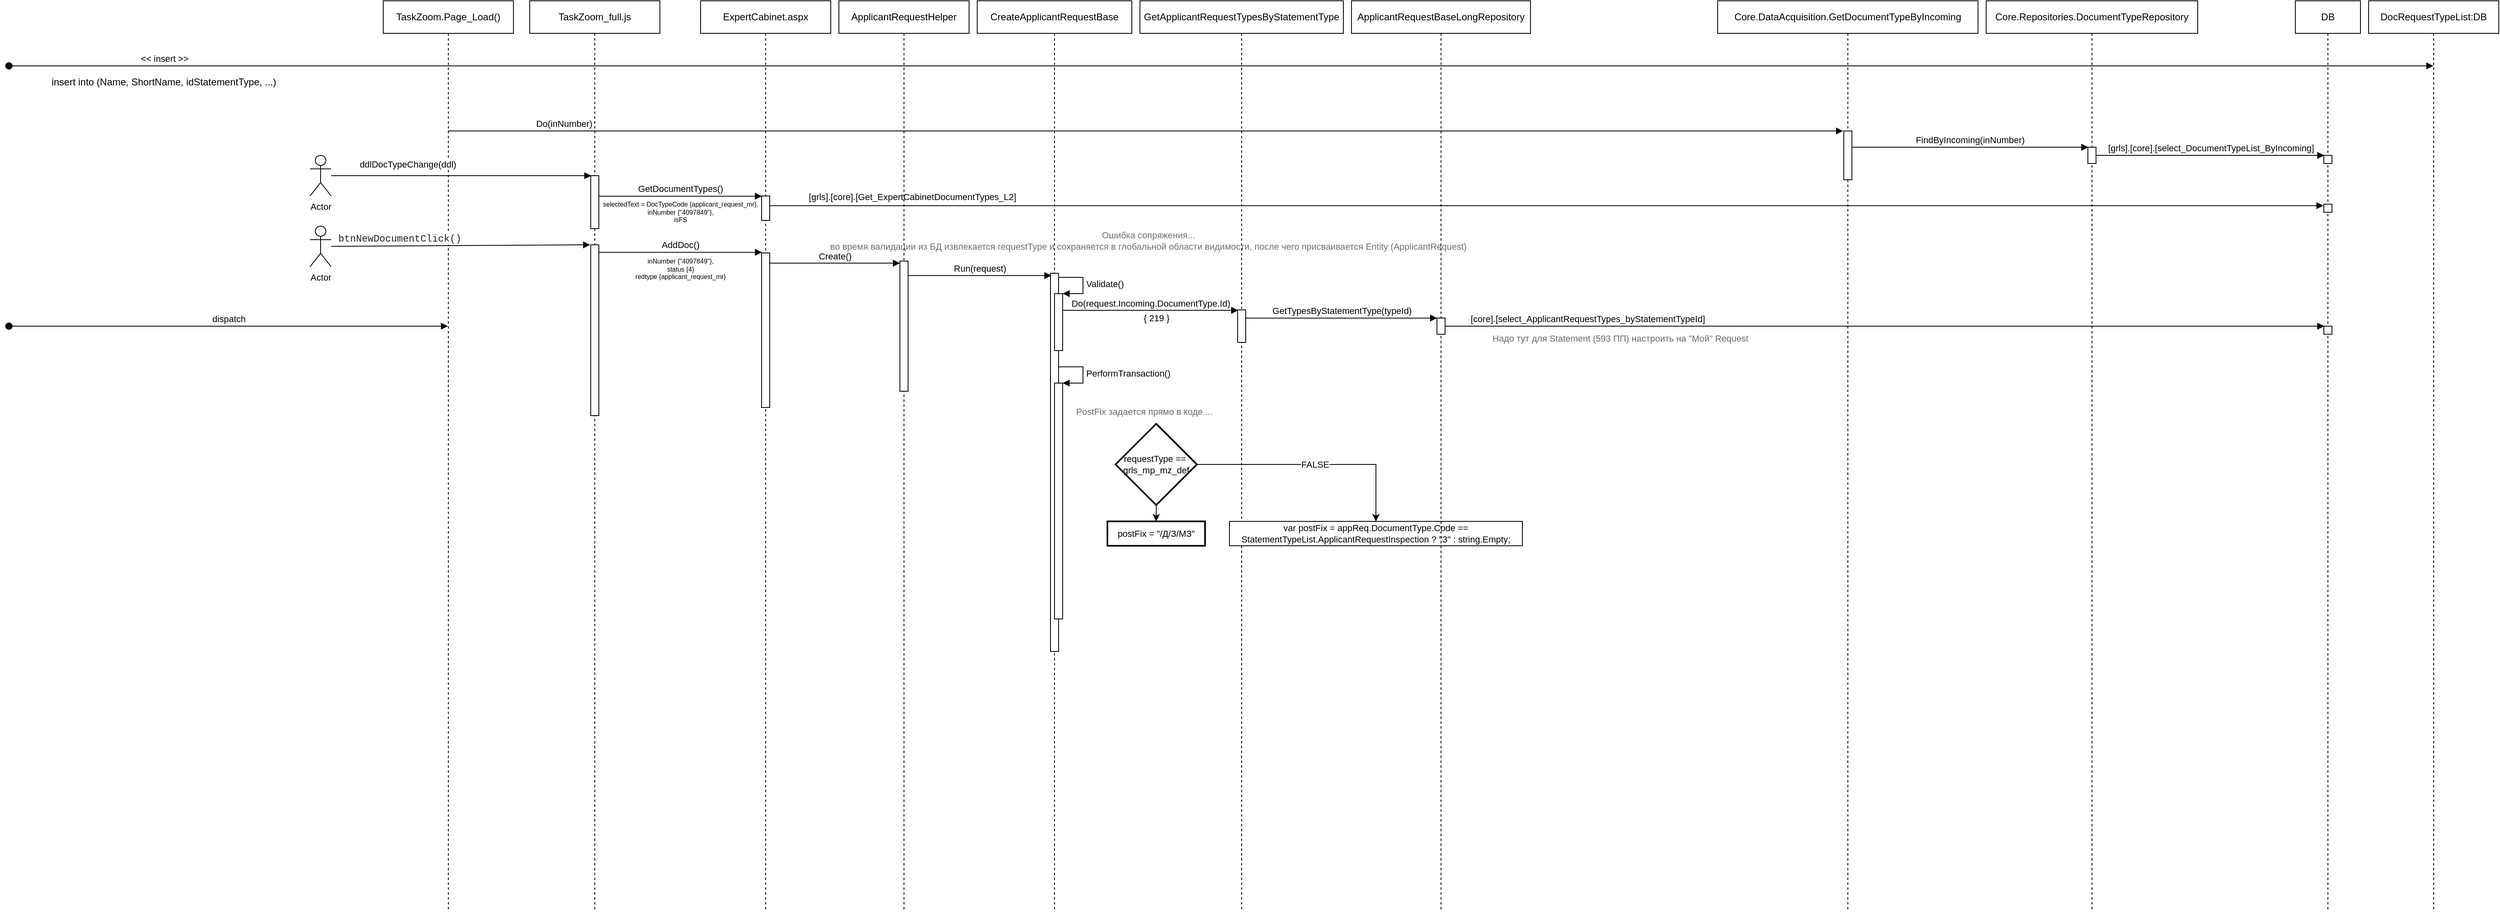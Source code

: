 <mxfile version="20.5.1" type="github">
  <diagram id="dsU_ii47a0S2btjW8iKH" name="Страница 1">
    <mxGraphModel dx="1467" dy="959" grid="1" gridSize="10" guides="1" tooltips="1" connect="1" arrows="1" fold="1" page="1" pageScale="1" pageWidth="827" pageHeight="1169" math="0" shadow="0">
      <root>
        <mxCell id="0" />
        <mxCell id="1" parent="0" />
        <mxCell id="BPP2ajkxVIenSYZT_UOM-1" value="DocRequestTypeList:DB" style="shape=umlLifeline;perimeter=lifelinePerimeter;whiteSpace=wrap;html=1;container=1;collapsible=0;recursiveResize=0;outlineConnect=0;" vertex="1" parent="1">
          <mxGeometry x="2920" y="40" width="160" height="1120" as="geometry" />
        </mxCell>
        <mxCell id="BPP2ajkxVIenSYZT_UOM-2" value="&amp;lt;&amp;lt; insert &amp;gt;&amp;gt;" style="html=1;verticalAlign=bottom;startArrow=oval;startFill=1;endArrow=block;startSize=8;rounded=0;" edge="1" parent="1" target="BPP2ajkxVIenSYZT_UOM-1">
          <mxGeometry x="-0.872" width="60" relative="1" as="geometry">
            <mxPoint x="20" y="120" as="sourcePoint" />
            <mxPoint x="180" y="120" as="targetPoint" />
            <mxPoint as="offset" />
          </mxGeometry>
        </mxCell>
        <mxCell id="BPP2ajkxVIenSYZT_UOM-3" value="insert into (Name, ShortName, idStatementType, ...)" style="text;html=1;align=center;verticalAlign=middle;resizable=0;points=[];autosize=1;strokeColor=none;fillColor=none;" vertex="1" parent="1">
          <mxGeometry x="60" y="125" width="300" height="30" as="geometry" />
        </mxCell>
        <mxCell id="BPP2ajkxVIenSYZT_UOM-4" value="dispatch" style="html=1;verticalAlign=bottom;startArrow=oval;startFill=1;endArrow=block;startSize=8;rounded=0;" edge="1" parent="1" target="BPP2ajkxVIenSYZT_UOM-5">
          <mxGeometry width="60" relative="1" as="geometry">
            <mxPoint x="20" y="440" as="sourcePoint" />
            <mxPoint x="80" y="240" as="targetPoint" />
          </mxGeometry>
        </mxCell>
        <mxCell id="BPP2ajkxVIenSYZT_UOM-5" value="TaskZoom.Page_Load()" style="shape=umlLifeline;perimeter=lifelinePerimeter;whiteSpace=wrap;html=1;container=1;collapsible=0;recursiveResize=0;outlineConnect=0;" vertex="1" parent="1">
          <mxGeometry x="480" y="40" width="160" height="1120" as="geometry" />
        </mxCell>
        <mxCell id="BPP2ajkxVIenSYZT_UOM-6" value="Core.DataAcquisition.GetDocumentTypeByIncoming" style="shape=umlLifeline;perimeter=lifelinePerimeter;whiteSpace=wrap;html=1;container=1;collapsible=0;recursiveResize=0;outlineConnect=0;" vertex="1" parent="1">
          <mxGeometry x="2120" y="40" width="320" height="1120" as="geometry" />
        </mxCell>
        <mxCell id="BPP2ajkxVIenSYZT_UOM-8" value="" style="html=1;points=[];perimeter=orthogonalPerimeter;" vertex="1" parent="BPP2ajkxVIenSYZT_UOM-6">
          <mxGeometry x="155" y="160" width="10" height="60" as="geometry" />
        </mxCell>
        <mxCell id="BPP2ajkxVIenSYZT_UOM-7" value="Do(inNumber)" style="html=1;verticalAlign=bottom;endArrow=block;rounded=0;entryX=-0.088;entryY=0;entryDx=0;entryDy=0;entryPerimeter=0;" edge="1" parent="1" source="BPP2ajkxVIenSYZT_UOM-5" target="BPP2ajkxVIenSYZT_UOM-8">
          <mxGeometry x="-0.835" width="80" relative="1" as="geometry">
            <mxPoint x="370" y="240" as="sourcePoint" />
            <mxPoint x="450" y="240" as="targetPoint" />
            <mxPoint as="offset" />
          </mxGeometry>
        </mxCell>
        <mxCell id="BPP2ajkxVIenSYZT_UOM-9" value="Core.Repositories.DocumentTypeRepository" style="shape=umlLifeline;perimeter=lifelinePerimeter;whiteSpace=wrap;html=1;container=1;collapsible=0;recursiveResize=0;outlineConnect=0;" vertex="1" parent="1">
          <mxGeometry x="2450" y="40" width="260" height="1120" as="geometry" />
        </mxCell>
        <mxCell id="BPP2ajkxVIenSYZT_UOM-10" value="" style="html=1;points=[];perimeter=orthogonalPerimeter;" vertex="1" parent="BPP2ajkxVIenSYZT_UOM-9">
          <mxGeometry x="125" y="180" width="10" height="20" as="geometry" />
        </mxCell>
        <mxCell id="BPP2ajkxVIenSYZT_UOM-11" value="FindByIncoming(inNumber)" style="html=1;verticalAlign=bottom;endArrow=block;rounded=0;entryX=0.048;entryY=0.003;entryDx=0;entryDy=0;entryPerimeter=0;" edge="1" parent="1" source="BPP2ajkxVIenSYZT_UOM-8" target="BPP2ajkxVIenSYZT_UOM-10">
          <mxGeometry width="80" relative="1" as="geometry">
            <mxPoint x="1089.997" y="220" as="sourcePoint" />
            <mxPoint x="1364.45" y="220" as="targetPoint" />
          </mxGeometry>
        </mxCell>
        <mxCell id="BPP2ajkxVIenSYZT_UOM-12" value="DB" style="shape=umlLifeline;perimeter=lifelinePerimeter;whiteSpace=wrap;html=1;container=1;collapsible=0;recursiveResize=0;outlineConnect=0;" vertex="1" parent="1">
          <mxGeometry x="2830" y="40" width="80" height="1120" as="geometry" />
        </mxCell>
        <mxCell id="BPP2ajkxVIenSYZT_UOM-13" value="" style="html=1;points=[];perimeter=orthogonalPerimeter;" vertex="1" parent="BPP2ajkxVIenSYZT_UOM-12">
          <mxGeometry x="35" y="190" width="10" height="10" as="geometry" />
        </mxCell>
        <mxCell id="BPP2ajkxVIenSYZT_UOM-23" value="" style="html=1;points=[];perimeter=orthogonalPerimeter;" vertex="1" parent="BPP2ajkxVIenSYZT_UOM-12">
          <mxGeometry x="35" y="250" width="10" height="10" as="geometry" />
        </mxCell>
        <mxCell id="BPP2ajkxVIenSYZT_UOM-63" value="" style="html=1;points=[];perimeter=orthogonalPerimeter;fontSize=11;" vertex="1" parent="BPP2ajkxVIenSYZT_UOM-12">
          <mxGeometry x="35" y="400" width="10" height="10" as="geometry" />
        </mxCell>
        <mxCell id="BPP2ajkxVIenSYZT_UOM-14" value="[grls].[core].[select_DocumentTypeList_ByIncoming]" style="html=1;verticalAlign=bottom;endArrow=block;rounded=0;entryX=0.051;entryY=0.004;entryDx=0;entryDy=0;entryPerimeter=0;" edge="1" parent="1" source="BPP2ajkxVIenSYZT_UOM-10" target="BPP2ajkxVIenSYZT_UOM-13">
          <mxGeometry width="80" relative="1" as="geometry">
            <mxPoint x="1420" y="240" as="sourcePoint" />
            <mxPoint x="1500" y="240" as="targetPoint" />
          </mxGeometry>
        </mxCell>
        <mxCell id="BPP2ajkxVIenSYZT_UOM-15" value="TaskZoom_full.js" style="shape=umlLifeline;perimeter=lifelinePerimeter;whiteSpace=wrap;html=1;container=1;collapsible=0;recursiveResize=0;outlineConnect=0;" vertex="1" parent="1">
          <mxGeometry x="660" y="40" width="160" height="1120" as="geometry" />
        </mxCell>
        <mxCell id="BPP2ajkxVIenSYZT_UOM-17" value="" style="html=1;points=[];perimeter=orthogonalPerimeter;" vertex="1" parent="BPP2ajkxVIenSYZT_UOM-15">
          <mxGeometry x="75" y="215" width="10" height="65" as="geometry" />
        </mxCell>
        <mxCell id="BPP2ajkxVIenSYZT_UOM-33" value="" style="html=1;points=[];perimeter=orthogonalPerimeter;fontSize=11;" vertex="1" parent="BPP2ajkxVIenSYZT_UOM-15">
          <mxGeometry x="75" y="300" width="10" height="210" as="geometry" />
        </mxCell>
        <mxCell id="BPP2ajkxVIenSYZT_UOM-16" value="ddlDocTypeChange(ddl)" style="html=1;verticalAlign=bottom;endArrow=block;rounded=0;entryX=0.07;entryY=0;entryDx=0;entryDy=0;entryPerimeter=0;" edge="1" parent="1" source="BPP2ajkxVIenSYZT_UOM-30" target="BPP2ajkxVIenSYZT_UOM-17">
          <mxGeometry x="-0.412" y="5" width="80" relative="1" as="geometry">
            <mxPoint x="820" y="270" as="sourcePoint" />
            <mxPoint x="900" y="270" as="targetPoint" />
            <mxPoint as="offset" />
          </mxGeometry>
        </mxCell>
        <mxCell id="BPP2ajkxVIenSYZT_UOM-18" value="ExpertCabinet.aspx" style="shape=umlLifeline;perimeter=lifelinePerimeter;whiteSpace=wrap;html=1;container=1;collapsible=0;recursiveResize=0;outlineConnect=0;" vertex="1" parent="1">
          <mxGeometry x="870" y="40" width="160" height="1120" as="geometry" />
        </mxCell>
        <mxCell id="BPP2ajkxVIenSYZT_UOM-19" value="" style="html=1;points=[];perimeter=orthogonalPerimeter;" vertex="1" parent="BPP2ajkxVIenSYZT_UOM-18">
          <mxGeometry x="75" y="240" width="10" height="30" as="geometry" />
        </mxCell>
        <mxCell id="BPP2ajkxVIenSYZT_UOM-35" value="" style="html=1;points=[];perimeter=orthogonalPerimeter;" vertex="1" parent="BPP2ajkxVIenSYZT_UOM-18">
          <mxGeometry x="75" y="310" width="10" height="190" as="geometry" />
        </mxCell>
        <mxCell id="BPP2ajkxVIenSYZT_UOM-20" value="&lt;div&gt;GetDocumentTypes()&lt;/div&gt;" style="html=1;verticalAlign=bottom;endArrow=block;rounded=0;entryX=0.044;entryY=0.007;entryDx=0;entryDy=0;entryPerimeter=0;" edge="1" parent="1" source="BPP2ajkxVIenSYZT_UOM-17" target="BPP2ajkxVIenSYZT_UOM-19">
          <mxGeometry width="80" relative="1" as="geometry">
            <mxPoint x="1170" y="150" as="sourcePoint" />
            <mxPoint x="1250" y="150" as="targetPoint" />
          </mxGeometry>
        </mxCell>
        <mxCell id="BPP2ajkxVIenSYZT_UOM-21" value="selectedText = DocTypeCode {applicant_request_mr}, &lt;br style=&quot;font-size: 8px;&quot;&gt;inNumber {&quot;4097849&quot;},&lt;br style=&quot;font-size: 8px;&quot;&gt;isFS" style="text;html=1;align=center;verticalAlign=middle;resizable=0;points=[];autosize=1;strokeColor=none;fillColor=none;fontSize=8;" vertex="1" parent="1">
          <mxGeometry x="740" y="280" width="210" height="40" as="geometry" />
        </mxCell>
        <mxCell id="BPP2ajkxVIenSYZT_UOM-24" value="[grls].[core].[Get_ExpertCabinetDocumentTypes_L2]" style="html=1;verticalAlign=bottom;endArrow=block;rounded=0;fontSize=11;entryX=-0.051;entryY=0.185;entryDx=0;entryDy=0;entryPerimeter=0;" edge="1" parent="1" source="BPP2ajkxVIenSYZT_UOM-19" target="BPP2ajkxVIenSYZT_UOM-23">
          <mxGeometry x="-0.817" y="2" width="80" relative="1" as="geometry">
            <mxPoint x="1240" y="280" as="sourcePoint" />
            <mxPoint x="1320" y="280" as="targetPoint" />
            <mxPoint as="offset" />
          </mxGeometry>
        </mxCell>
        <mxCell id="BPP2ajkxVIenSYZT_UOM-30" value="Actor" style="shape=umlActor;verticalLabelPosition=bottom;verticalAlign=top;html=1;fontSize=11;" vertex="1" parent="1">
          <mxGeometry x="390" y="230" width="26" height="50" as="geometry" />
        </mxCell>
        <mxCell id="BPP2ajkxVIenSYZT_UOM-32" value="Actor" style="shape=umlActor;verticalLabelPosition=bottom;verticalAlign=top;html=1;fontSize=11;" vertex="1" parent="1">
          <mxGeometry x="390" y="317" width="26" height="50" as="geometry" />
        </mxCell>
        <mxCell id="BPP2ajkxVIenSYZT_UOM-34" value="&lt;span style=&quot;color: rgb(32, 33, 36); font-family: consolas, &amp;quot;lucida console&amp;quot;, &amp;quot;courier new&amp;quot;, monospace; font-size: 12px; text-align: left;&quot;&gt;btnNewDocumentClick()&lt;/span&gt;" style="html=1;verticalAlign=bottom;endArrow=block;rounded=0;fontSize=11;entryX=-0.077;entryY=0;entryDx=0;entryDy=0;entryPerimeter=0;" edge="1" parent="1" source="BPP2ajkxVIenSYZT_UOM-32" target="BPP2ajkxVIenSYZT_UOM-33">
          <mxGeometry x="-0.472" y="-1" width="80" relative="1" as="geometry">
            <mxPoint x="570" y="220" as="sourcePoint" />
            <mxPoint x="650" y="220" as="targetPoint" />
            <mxPoint as="offset" />
          </mxGeometry>
        </mxCell>
        <mxCell id="BPP2ajkxVIenSYZT_UOM-36" value="AddDoc()" style="html=1;verticalAlign=bottom;endArrow=block;rounded=0;fontSize=11;entryX=0.047;entryY=-0.004;entryDx=0;entryDy=0;entryPerimeter=0;" edge="1" parent="1" source="BPP2ajkxVIenSYZT_UOM-33" target="BPP2ajkxVIenSYZT_UOM-35">
          <mxGeometry width="80" relative="1" as="geometry">
            <mxPoint x="700" y="260" as="sourcePoint" />
            <mxPoint x="780" y="260" as="targetPoint" />
          </mxGeometry>
        </mxCell>
        <mxCell id="BPP2ajkxVIenSYZT_UOM-37" value="inNumber {&quot;4097849&quot;},&lt;br&gt;status {4}&lt;br style=&quot;font-size: 8px;&quot;&gt;redtype {applicant_request_mr}" style="text;html=1;align=center;verticalAlign=middle;resizable=0;points=[];autosize=1;strokeColor=none;fillColor=none;fontSize=8;" vertex="1" parent="1">
          <mxGeometry x="780" y="350" width="130" height="40" as="geometry" />
        </mxCell>
        <mxCell id="BPP2ajkxVIenSYZT_UOM-38" value="ApplicantRequestHelper" style="shape=umlLifeline;perimeter=lifelinePerimeter;whiteSpace=wrap;html=1;container=1;collapsible=0;recursiveResize=0;outlineConnect=0;" vertex="1" parent="1">
          <mxGeometry x="1040" y="40" width="160" height="1120" as="geometry" />
        </mxCell>
        <mxCell id="BPP2ajkxVIenSYZT_UOM-40" value="" style="html=1;points=[];perimeter=orthogonalPerimeter;" vertex="1" parent="BPP2ajkxVIenSYZT_UOM-38">
          <mxGeometry x="75" y="320" width="10" height="160" as="geometry" />
        </mxCell>
        <mxCell id="BPP2ajkxVIenSYZT_UOM-41" value="Create()" style="html=1;verticalAlign=bottom;endArrow=block;rounded=0;fontSize=11;entryX=0;entryY=0.016;entryDx=0;entryDy=0;entryPerimeter=0;" edge="1" parent="1" source="BPP2ajkxVIenSYZT_UOM-35" target="BPP2ajkxVIenSYZT_UOM-40">
          <mxGeometry width="80" relative="1" as="geometry">
            <mxPoint x="1070" y="370" as="sourcePoint" />
            <mxPoint x="1150" y="370" as="targetPoint" />
          </mxGeometry>
        </mxCell>
        <mxCell id="BPP2ajkxVIenSYZT_UOM-42" value="CreateApplicantRequestBase" style="shape=umlLifeline;perimeter=lifelinePerimeter;whiteSpace=wrap;html=1;container=1;collapsible=0;recursiveResize=0;outlineConnect=0;" vertex="1" parent="1">
          <mxGeometry x="1210" y="40" width="190" height="1120" as="geometry" />
        </mxCell>
        <mxCell id="BPP2ajkxVIenSYZT_UOM-43" value="" style="html=1;points=[];perimeter=orthogonalPerimeter;" vertex="1" parent="BPP2ajkxVIenSYZT_UOM-42">
          <mxGeometry x="90" y="335" width="10" height="465" as="geometry" />
        </mxCell>
        <mxCell id="BPP2ajkxVIenSYZT_UOM-47" value="" style="html=1;points=[];perimeter=orthogonalPerimeter;fontSize=11;" vertex="1" parent="BPP2ajkxVIenSYZT_UOM-42">
          <mxGeometry x="95" y="360" width="10" height="70" as="geometry" />
        </mxCell>
        <mxCell id="BPP2ajkxVIenSYZT_UOM-48" value="Validate()" style="edgeStyle=orthogonalEdgeStyle;html=1;align=left;spacingLeft=2;endArrow=block;rounded=0;entryX=1;entryY=0;fontSize=11;" edge="1" target="BPP2ajkxVIenSYZT_UOM-47" parent="BPP2ajkxVIenSYZT_UOM-42" source="BPP2ajkxVIenSYZT_UOM-43">
          <mxGeometry relative="1" as="geometry">
            <mxPoint x="100" y="340" as="sourcePoint" />
            <Array as="points">
              <mxPoint x="130" y="340" />
              <mxPoint x="130" y="360" />
            </Array>
          </mxGeometry>
        </mxCell>
        <mxCell id="BPP2ajkxVIenSYZT_UOM-65" value="" style="html=1;points=[];perimeter=orthogonalPerimeter;fontSize=11;" vertex="1" parent="BPP2ajkxVIenSYZT_UOM-42">
          <mxGeometry x="95" y="470" width="10" height="290" as="geometry" />
        </mxCell>
        <mxCell id="BPP2ajkxVIenSYZT_UOM-66" value="PerformTransaction()" style="edgeStyle=orthogonalEdgeStyle;html=1;align=left;spacingLeft=2;endArrow=block;rounded=0;entryX=1;entryY=0;fontSize=11;" edge="1" target="BPP2ajkxVIenSYZT_UOM-65" parent="BPP2ajkxVIenSYZT_UOM-42" source="BPP2ajkxVIenSYZT_UOM-43">
          <mxGeometry relative="1" as="geometry">
            <mxPoint x="100" y="450" as="sourcePoint" />
            <Array as="points">
              <mxPoint x="130" y="450" />
              <mxPoint x="130" y="470" />
            </Array>
          </mxGeometry>
        </mxCell>
        <mxCell id="BPP2ajkxVIenSYZT_UOM-46" value="Run(request)" style="html=1;verticalAlign=bottom;endArrow=block;rounded=0;fontSize=11;entryX=0.115;entryY=0.006;entryDx=0;entryDy=0;entryPerimeter=0;" edge="1" parent="1" source="BPP2ajkxVIenSYZT_UOM-40" target="BPP2ajkxVIenSYZT_UOM-43">
          <mxGeometry width="80" relative="1" as="geometry">
            <mxPoint x="1125" y="379.71" as="sourcePoint" />
            <mxPoint x="1285" y="379.71" as="targetPoint" />
          </mxGeometry>
        </mxCell>
        <mxCell id="BPP2ajkxVIenSYZT_UOM-49" value="GetApplicantRequestTypesByStatementType" style="shape=umlLifeline;perimeter=lifelinePerimeter;whiteSpace=wrap;html=1;container=1;collapsible=0;recursiveResize=0;outlineConnect=0;" vertex="1" parent="1">
          <mxGeometry x="1410" y="40" width="250" height="1120" as="geometry" />
        </mxCell>
        <mxCell id="BPP2ajkxVIenSYZT_UOM-54" value="" style="html=1;points=[];perimeter=orthogonalPerimeter;fontSize=11;" vertex="1" parent="BPP2ajkxVIenSYZT_UOM-49">
          <mxGeometry x="120" y="380" width="10" height="40" as="geometry" />
        </mxCell>
        <mxCell id="BPP2ajkxVIenSYZT_UOM-67" value="Ошибка сопряжения... &lt;br&gt;во время валидации из БД извлекается requestType и сохраняется в глобальной области видимости, после чего присваивается Entity (ApplicantRequest)" style="text;align=center;verticalAlign=middle;resizable=1;points=[];autosize=1;fontSize=11;imageAspect=1;absoluteArcSize=0;portConstraintRotation=0;allowArrows=1;container=1;fixedWidth=0;resizeHeight=1;treeMoving=0;treeFolding=0;comic=0;enumerate=0;snapToPoint=0;fixDash=0;dropTarget=0;metaEdit=0;backgroundOutline=0;resizeWidth=1;html=1;labelBackgroundColor=none;labelBorderColor=none;fontColor=#6E6E6E;" vertex="1" parent="BPP2ajkxVIenSYZT_UOM-49">
          <mxGeometry x="-100" y="250" width="220" height="90" as="geometry" />
        </mxCell>
        <mxCell id="BPP2ajkxVIenSYZT_UOM-68" value="PostFix задается прямо в коде ..." style="text;html=1;align=center;verticalAlign=middle;resizable=0;points=[];autosize=1;strokeColor=none;fillColor=none;fontSize=11;fontColor=#696969;" vertex="1" parent="BPP2ajkxVIenSYZT_UOM-49">
          <mxGeometry x="-90" y="490" width="190" height="30" as="geometry" />
        </mxCell>
        <mxCell id="BPP2ajkxVIenSYZT_UOM-70" value="requestType ==&amp;nbsp;&lt;br&gt;grls_mp_mz_def" style="strokeWidth=2;html=1;shape=mxgraph.flowchart.decision;whiteSpace=wrap;labelBackgroundColor=none;labelBorderColor=none;comic=0;fontSize=11;fontColor=#000000;" vertex="1" parent="BPP2ajkxVIenSYZT_UOM-49">
          <mxGeometry x="-30" y="520" width="100" height="100" as="geometry" />
        </mxCell>
        <mxCell id="BPP2ajkxVIenSYZT_UOM-71" value="postFix = &quot;/Д/З/МЗ&quot;" style="whiteSpace=wrap;html=1;fontSize=11;fontColor=#000000;strokeWidth=2;labelBackgroundColor=none;labelBorderColor=none;comic=0;" vertex="1" parent="BPP2ajkxVIenSYZT_UOM-49">
          <mxGeometry x="-40" y="640" width="120" height="30" as="geometry" />
        </mxCell>
        <mxCell id="BPP2ajkxVIenSYZT_UOM-72" value="" style="edgeStyle=orthogonalEdgeStyle;rounded=0;orthogonalLoop=1;jettySize=auto;html=1;fontSize=11;fontColor=#000000;" edge="1" parent="BPP2ajkxVIenSYZT_UOM-49" source="BPP2ajkxVIenSYZT_UOM-70" target="BPP2ajkxVIenSYZT_UOM-71">
          <mxGeometry relative="1" as="geometry" />
        </mxCell>
        <mxCell id="BPP2ajkxVIenSYZT_UOM-69" value="&lt;div&gt;&lt;font color=&quot;#000000&quot;&gt;var postFix = appReq.DocumentType.Code == StatementTypeList.ApplicantRequestInspection ? &quot;З&quot; : string.Empty;&lt;/font&gt;&lt;/div&gt;" style="whiteSpace=wrap;html=1;labelBackgroundColor=none;labelBorderColor=none;comic=0;fontSize=11;fontColor=#696969;" vertex="1" parent="BPP2ajkxVIenSYZT_UOM-49">
          <mxGeometry x="110" y="640" width="360" height="30" as="geometry" />
        </mxCell>
        <mxCell id="BPP2ajkxVIenSYZT_UOM-73" value="FALSE" style="edgeStyle=orthogonalEdgeStyle;rounded=0;orthogonalLoop=1;jettySize=auto;html=1;entryX=0.5;entryY=0;entryDx=0;entryDy=0;fontSize=11;fontColor=#000000;" edge="1" parent="BPP2ajkxVIenSYZT_UOM-49" source="BPP2ajkxVIenSYZT_UOM-70" target="BPP2ajkxVIenSYZT_UOM-69">
          <mxGeometry relative="1" as="geometry" />
        </mxCell>
        <mxCell id="BPP2ajkxVIenSYZT_UOM-53" value="Do(request.Incoming.DocumentType.Id)" style="html=1;verticalAlign=bottom;endArrow=block;rounded=0;fontSize=11;entryX=0.074;entryY=0.013;entryDx=0;entryDy=0;entryPerimeter=0;" edge="1" parent="1" source="BPP2ajkxVIenSYZT_UOM-47" target="BPP2ajkxVIenSYZT_UOM-54">
          <mxGeometry width="80" relative="1" as="geometry">
            <mxPoint x="1370" y="360" as="sourcePoint" />
            <mxPoint x="1450" y="360" as="targetPoint" />
          </mxGeometry>
        </mxCell>
        <mxCell id="BPP2ajkxVIenSYZT_UOM-55" value="{ 219 }" style="text;html=1;align=center;verticalAlign=middle;resizable=0;points=[];autosize=1;strokeColor=none;fillColor=none;fontSize=11;" vertex="1" parent="1">
          <mxGeometry x="1400" y="415" width="60" height="30" as="geometry" />
        </mxCell>
        <mxCell id="BPP2ajkxVIenSYZT_UOM-56" value="ApplicantRequestBaseLongRepository" style="shape=umlLifeline;perimeter=lifelinePerimeter;whiteSpace=wrap;html=1;container=1;collapsible=0;recursiveResize=0;outlineConnect=0;" vertex="1" parent="1">
          <mxGeometry x="1670" y="40" width="220" height="1120" as="geometry" />
        </mxCell>
        <mxCell id="BPP2ajkxVIenSYZT_UOM-61" value="" style="html=1;points=[];perimeter=orthogonalPerimeter;fontSize=11;" vertex="1" parent="BPP2ajkxVIenSYZT_UOM-56">
          <mxGeometry x="105" y="390" width="10" height="20" as="geometry" />
        </mxCell>
        <mxCell id="BPP2ajkxVIenSYZT_UOM-60" value="GetTypesByStatementType(typeId)" style="html=1;verticalAlign=bottom;endArrow=block;rounded=0;fontSize=11;entryX=0.016;entryY=0.004;entryDx=0;entryDy=0;entryPerimeter=0;" edge="1" parent="1" source="BPP2ajkxVIenSYZT_UOM-54" target="BPP2ajkxVIenSYZT_UOM-61">
          <mxGeometry width="80" relative="1" as="geometry">
            <mxPoint x="1560" y="370" as="sourcePoint" />
            <mxPoint x="1640" y="370" as="targetPoint" />
          </mxGeometry>
        </mxCell>
        <mxCell id="BPP2ajkxVIenSYZT_UOM-62" value="[core].[select_ApplicantRequestTypes_byStatementTypeId]" style="html=1;verticalAlign=bottom;endArrow=block;rounded=0;fontSize=11;entryX=0.048;entryY=0.001;entryDx=0;entryDy=0;entryPerimeter=0;" edge="1" parent="1" source="BPP2ajkxVIenSYZT_UOM-61" target="BPP2ajkxVIenSYZT_UOM-63">
          <mxGeometry x="-0.676" width="80" relative="1" as="geometry">
            <mxPoint x="1920" y="380" as="sourcePoint" />
            <mxPoint x="2810" y="430" as="targetPoint" />
            <mxPoint as="offset" />
          </mxGeometry>
        </mxCell>
        <mxCell id="BPP2ajkxVIenSYZT_UOM-64" value="Надо тут для Statement (593 ПП) настроить на &quot;Мой&quot; Request" style="text;html=1;align=center;verticalAlign=middle;resizable=0;points=[];autosize=1;strokeColor=none;fillColor=none;fontSize=11;fontColor=#696969;" vertex="1" parent="1">
          <mxGeometry x="1830" y="440" width="340" height="30" as="geometry" />
        </mxCell>
      </root>
    </mxGraphModel>
  </diagram>
</mxfile>
